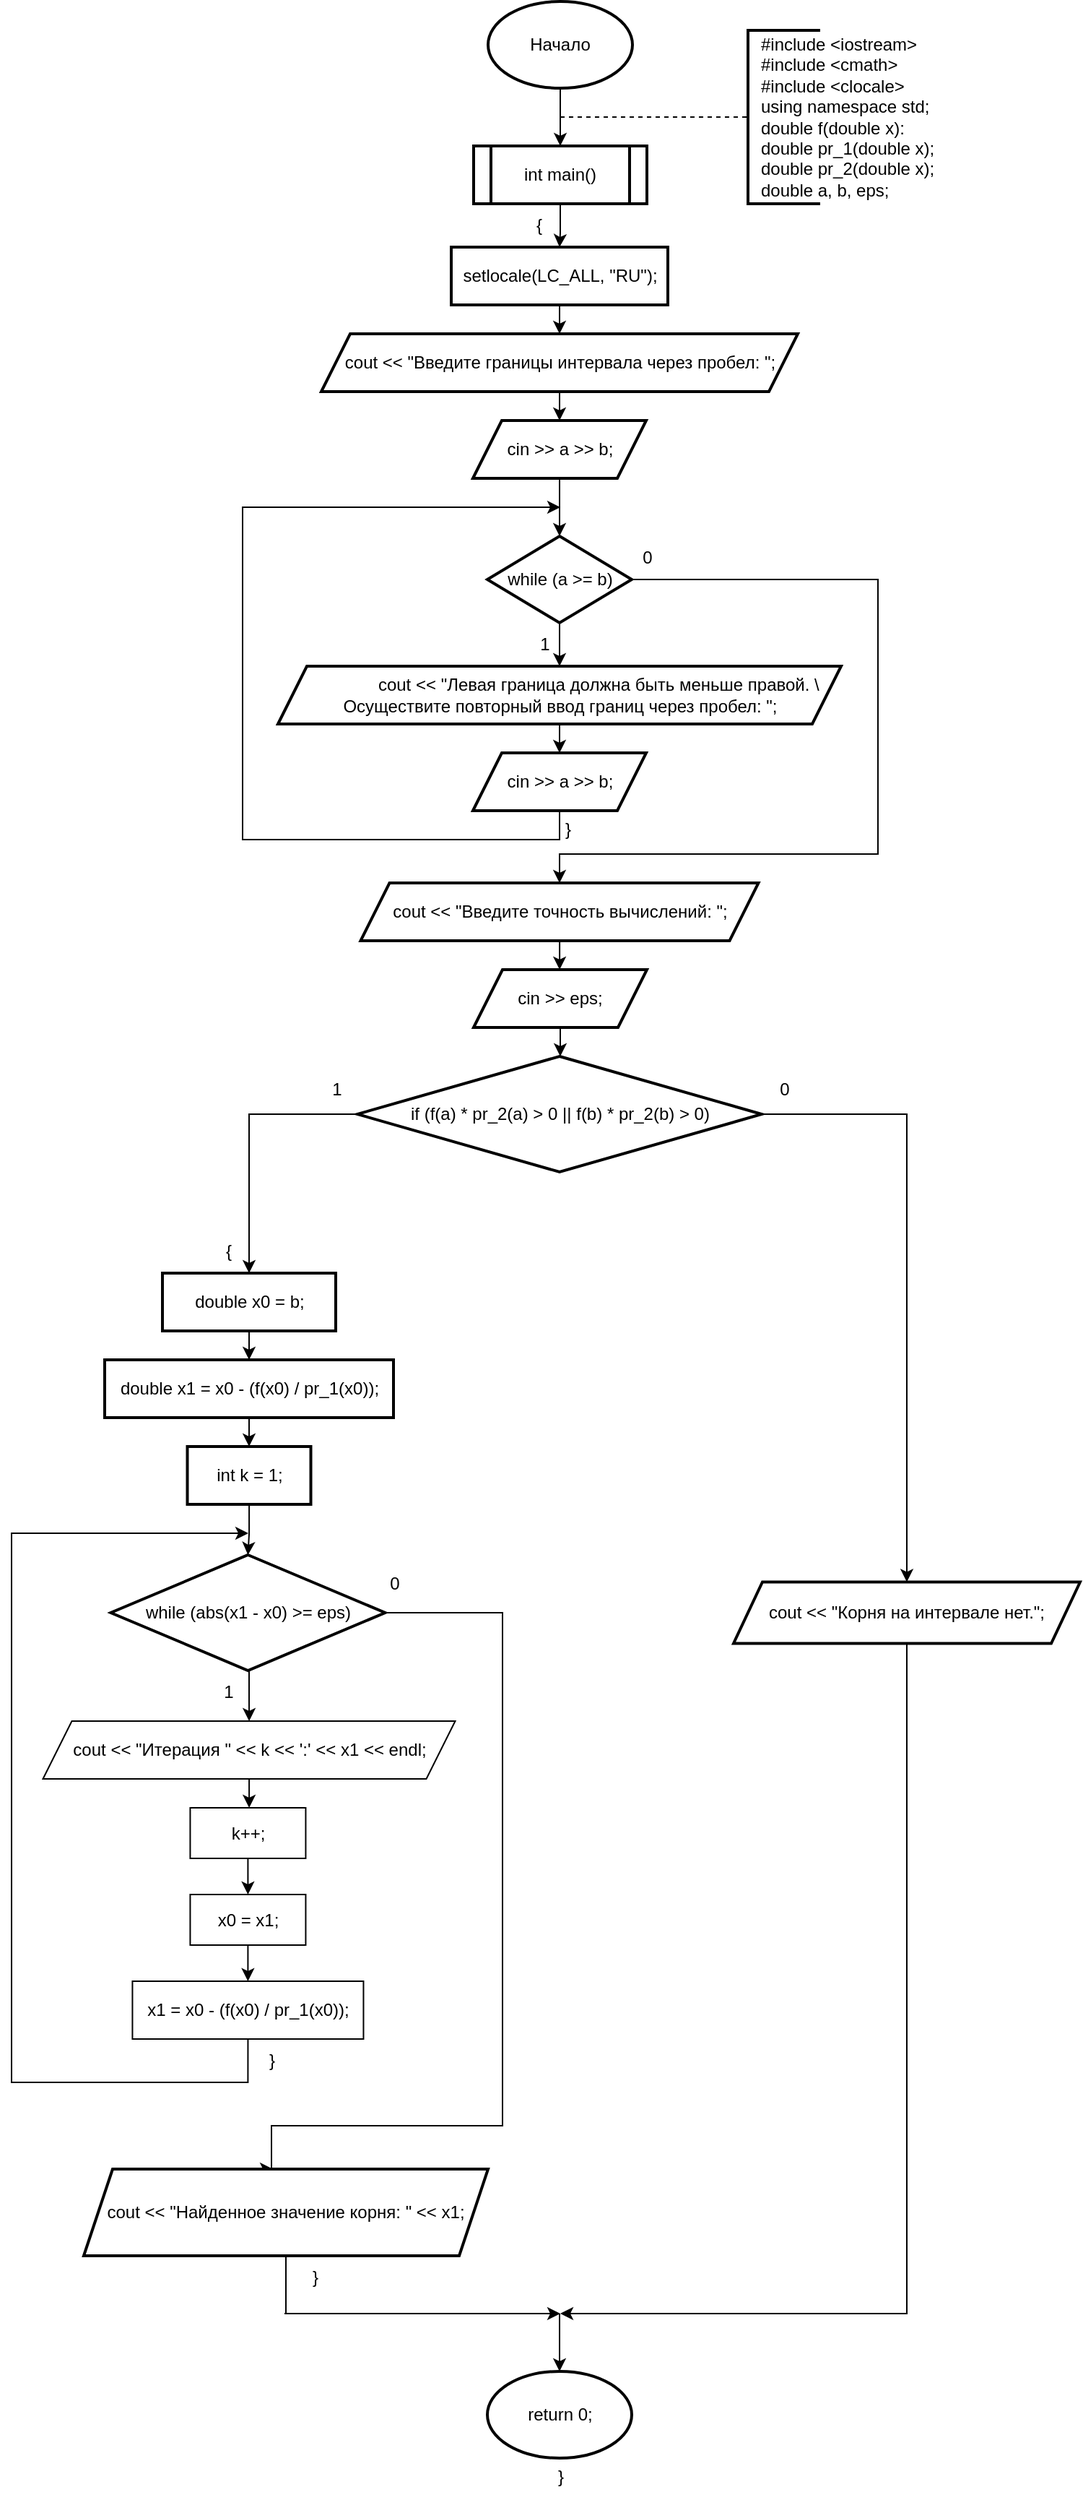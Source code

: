 <mxfile version="25.0.2" pages="4">
  <diagram id="VsPgMZoNNl_uIHYP6l5i" name="main">
    <mxGraphModel dx="1290" dy="717" grid="1" gridSize="10" guides="1" tooltips="1" connect="1" arrows="1" fold="1" page="1" pageScale="1" pageWidth="827" pageHeight="1169" math="0" shadow="0">
      <root>
        <mxCell id="0" />
        <mxCell id="1" parent="0" />
        <mxCell id="f1KwQGMjOaYYAoUj7Aal-21" value="1" style="text;html=1;align=center;verticalAlign=middle;resizable=0;points=[];autosize=1;strokeColor=none;fillColor=none;" parent="1" vertex="1">
          <mxGeometry x="413.5" y="470" width="30" height="30" as="geometry" />
        </mxCell>
        <mxCell id="f1KwQGMjOaYYAoUj7Aal-22" value="0" style="text;html=1;align=center;verticalAlign=middle;resizable=0;points=[];autosize=1;strokeColor=none;fillColor=none;" parent="1" vertex="1">
          <mxGeometry x="484.5" y="410" width="30" height="30" as="geometry" />
        </mxCell>
        <mxCell id="f1KwQGMjOaYYAoUj7Aal-23" value="{" style="text;html=1;align=center;verticalAlign=middle;resizable=0;points=[];autosize=1;strokeColor=none;fillColor=none;" parent="1" vertex="1">
          <mxGeometry x="424.5" y="440" width="30" height="30" as="geometry" />
        </mxCell>
        <mxCell id="f1KwQGMjOaYYAoUj7Aal-24" value="}" style="text;html=1;align=center;verticalAlign=middle;resizable=0;points=[];autosize=1;strokeColor=none;fillColor=none;" parent="1" vertex="1">
          <mxGeometry x="430" y="598" width="30" height="30" as="geometry" />
        </mxCell>
        <mxCell id="f1KwQGMjOaYYAoUj7Aal-25" value="{" style="text;html=1;align=center;verticalAlign=middle;resizable=0;points=[];autosize=1;strokeColor=none;fillColor=none;" parent="1" vertex="1">
          <mxGeometry x="410" y="180" width="30" height="30" as="geometry" />
        </mxCell>
        <mxCell id="f1KwQGMjOaYYAoUj7Aal-34" value="{" style="text;html=1;align=center;verticalAlign=middle;resizable=0;points=[];autosize=1;strokeColor=none;fillColor=none;" parent="1" vertex="1">
          <mxGeometry x="194.5" y="890" width="30" height="30" as="geometry" />
        </mxCell>
        <mxCell id="f1KwQGMjOaYYAoUj7Aal-35" value="1" style="text;html=1;align=center;verticalAlign=middle;resizable=0;points=[];autosize=1;strokeColor=none;fillColor=none;" parent="1" vertex="1">
          <mxGeometry x="270" y="778" width="30" height="30" as="geometry" />
        </mxCell>
        <mxCell id="f1KwQGMjOaYYAoUj7Aal-40" value="{" style="text;html=1;align=center;verticalAlign=middle;resizable=0;points=[];autosize=1;strokeColor=none;fillColor=none;" parent="1" vertex="1">
          <mxGeometry x="209.5" y="1165" width="30" height="30" as="geometry" />
        </mxCell>
        <mxCell id="f1KwQGMjOaYYAoUj7Aal-43" value="1" style="text;html=1;align=center;verticalAlign=middle;resizable=0;points=[];autosize=1;strokeColor=none;fillColor=none;" parent="1" vertex="1">
          <mxGeometry x="194.5" y="1195" width="30" height="30" as="geometry" />
        </mxCell>
        <mxCell id="f1KwQGMjOaYYAoUj7Aal-47" value="}" style="text;html=1;align=center;verticalAlign=middle;resizable=0;points=[];autosize=1;strokeColor=none;fillColor=none;" parent="1" vertex="1">
          <mxGeometry x="224.5" y="1450" width="30" height="30" as="geometry" />
        </mxCell>
        <mxCell id="f1KwQGMjOaYYAoUj7Aal-50" value="0" style="text;html=1;align=center;verticalAlign=middle;resizable=0;points=[];autosize=1;strokeColor=none;fillColor=none;" parent="1" vertex="1">
          <mxGeometry x="310" y="1120" width="30" height="30" as="geometry" />
        </mxCell>
        <mxCell id="f1KwQGMjOaYYAoUj7Aal-54" value="}" style="text;html=1;align=center;verticalAlign=middle;resizable=0;points=[];autosize=1;strokeColor=none;fillColor=none;" parent="1" vertex="1">
          <mxGeometry x="254.5" y="1600" width="30" height="30" as="geometry" />
        </mxCell>
        <mxCell id="f1KwQGMjOaYYAoUj7Aal-57" value="0" style="text;html=1;align=center;verticalAlign=middle;resizable=0;points=[];autosize=1;strokeColor=none;fillColor=none;" parent="1" vertex="1">
          <mxGeometry x="580" y="778" width="30" height="30" as="geometry" />
        </mxCell>
        <mxCell id="QhQUSY8FxqVfp3-UTrWc-14" value="}" style="text;html=1;align=center;verticalAlign=middle;resizable=0;points=[];autosize=1;strokeColor=none;fillColor=none;" parent="1" vertex="1">
          <mxGeometry x="425" y="1738" width="30" height="30" as="geometry" />
        </mxCell>
        <mxCell id="QhQUSY8FxqVfp3-UTrWc-15" value="" style="group" parent="1" vertex="1" connectable="0">
          <mxGeometry x="60" y="40" width="740" height="1700.0" as="geometry" />
        </mxCell>
        <mxCell id="f1KwQGMjOaYYAoUj7Aal-1" value="" style="edgeStyle=orthogonalEdgeStyle;rounded=0;orthogonalLoop=1;jettySize=auto;html=1;" parent="QhQUSY8FxqVfp3-UTrWc-15" source="f1KwQGMjOaYYAoUj7Aal-2" target="f1KwQGMjOaYYAoUj7Aal-4" edge="1">
          <mxGeometry relative="1" as="geometry" />
        </mxCell>
        <mxCell id="f1KwQGMjOaYYAoUj7Aal-2" value="Начало" style="strokeWidth=2;html=1;shape=mxgraph.flowchart.start_1;whiteSpace=wrap;" parent="QhQUSY8FxqVfp3-UTrWc-15" vertex="1">
          <mxGeometry x="330" width="100" height="60" as="geometry" />
        </mxCell>
        <mxCell id="f1KwQGMjOaYYAoUj7Aal-3" value="" style="edgeStyle=orthogonalEdgeStyle;rounded=0;orthogonalLoop=1;jettySize=auto;html=1;" parent="QhQUSY8FxqVfp3-UTrWc-15" source="f1KwQGMjOaYYAoUj7Aal-4" target="f1KwQGMjOaYYAoUj7Aal-9" edge="1">
          <mxGeometry relative="1" as="geometry" />
        </mxCell>
        <mxCell id="f1KwQGMjOaYYAoUj7Aal-4" value="int main()" style="shape=process;whiteSpace=wrap;html=1;backgroundOutline=1;strokeWidth=2;" parent="QhQUSY8FxqVfp3-UTrWc-15" vertex="1">
          <mxGeometry x="320" y="100" width="120" height="40" as="geometry" />
        </mxCell>
        <mxCell id="f1KwQGMjOaYYAoUj7Aal-5" value="" style="strokeWidth=2;html=1;shape=mxgraph.flowchart.annotation_1;align=left;pointerEvents=1;" parent="QhQUSY8FxqVfp3-UTrWc-15" vertex="1">
          <mxGeometry x="510" y="20" width="50" height="120" as="geometry" />
        </mxCell>
        <mxCell id="f1KwQGMjOaYYAoUj7Aal-6" value="" style="endArrow=none;dashed=1;html=1;rounded=0;entryX=0;entryY=0.5;entryDx=0;entryDy=0;entryPerimeter=0;" parent="QhQUSY8FxqVfp3-UTrWc-15" target="f1KwQGMjOaYYAoUj7Aal-5" edge="1">
          <mxGeometry width="50" height="50" relative="1" as="geometry">
            <mxPoint x="380" y="80" as="sourcePoint" />
            <mxPoint x="440" y="90" as="targetPoint" />
          </mxGeometry>
        </mxCell>
        <mxCell id="f1KwQGMjOaYYAoUj7Aal-7" value="&lt;div&gt;#include &amp;lt;iostream&amp;gt;&lt;/div&gt;&lt;div&gt;#include &amp;lt;cmath&amp;gt;&lt;/div&gt;&lt;div&gt;#include &amp;lt;clocale&amp;gt;&lt;/div&gt;&lt;div&gt;using namespace std;&lt;/div&gt;&lt;div&gt;double f(double x):&lt;br&gt;&lt;/div&gt;&lt;div&gt;double pr_1(double x);&lt;br&gt;&lt;/div&gt;&lt;div&gt;&lt;span style=&quot;background-color: initial;&quot;&gt;double pr_2(double x);&lt;/span&gt;&lt;/div&gt;&lt;div&gt;&lt;span style=&quot;background-color: initial;&quot;&gt;double a, b, eps;&lt;/span&gt;&lt;br&gt;&lt;/div&gt;" style="text;strokeColor=none;align=left;fillColor=none;html=1;verticalAlign=middle;whiteSpace=wrap;rounded=0;" parent="QhQUSY8FxqVfp3-UTrWc-15" vertex="1">
          <mxGeometry x="517.25" y="27.5" width="160" height="105" as="geometry" />
        </mxCell>
        <mxCell id="f1KwQGMjOaYYAoUj7Aal-8" value="" style="edgeStyle=orthogonalEdgeStyle;rounded=0;orthogonalLoop=1;jettySize=auto;html=1;" parent="QhQUSY8FxqVfp3-UTrWc-15" source="f1KwQGMjOaYYAoUj7Aal-9" target="f1KwQGMjOaYYAoUj7Aal-11" edge="1">
          <mxGeometry relative="1" as="geometry" />
        </mxCell>
        <mxCell id="f1KwQGMjOaYYAoUj7Aal-9" value="setlocale(LC_ALL, &quot;RU&quot;);" style="whiteSpace=wrap;html=1;strokeWidth=2;" parent="QhQUSY8FxqVfp3-UTrWc-15" vertex="1">
          <mxGeometry x="304.5" y="170" width="150" height="40" as="geometry" />
        </mxCell>
        <mxCell id="f1KwQGMjOaYYAoUj7Aal-10" value="" style="edgeStyle=orthogonalEdgeStyle;rounded=0;orthogonalLoop=1;jettySize=auto;html=1;" parent="QhQUSY8FxqVfp3-UTrWc-15" source="f1KwQGMjOaYYAoUj7Aal-11" target="f1KwQGMjOaYYAoUj7Aal-13" edge="1">
          <mxGeometry relative="1" as="geometry" />
        </mxCell>
        <mxCell id="f1KwQGMjOaYYAoUj7Aal-11" value="cout &amp;lt;&amp;lt; &quot;Введите границы интервала через пробел: &quot;;" style="shape=parallelogram;perimeter=parallelogramPerimeter;whiteSpace=wrap;html=1;fixedSize=1;strokeWidth=2;" parent="QhQUSY8FxqVfp3-UTrWc-15" vertex="1">
          <mxGeometry x="214.5" y="230" width="330" height="40" as="geometry" />
        </mxCell>
        <mxCell id="f1KwQGMjOaYYAoUj7Aal-12" value="" style="edgeStyle=orthogonalEdgeStyle;rounded=0;orthogonalLoop=1;jettySize=auto;html=1;" parent="QhQUSY8FxqVfp3-UTrWc-15" source="f1KwQGMjOaYYAoUj7Aal-13" target="f1KwQGMjOaYYAoUj7Aal-16" edge="1">
          <mxGeometry relative="1" as="geometry" />
        </mxCell>
        <mxCell id="f1KwQGMjOaYYAoUj7Aal-13" value="cin &amp;gt;&amp;gt; a &amp;gt;&amp;gt; b;" style="shape=parallelogram;perimeter=parallelogramPerimeter;whiteSpace=wrap;html=1;fixedSize=1;strokeWidth=2;" parent="QhQUSY8FxqVfp3-UTrWc-15" vertex="1">
          <mxGeometry x="319.5" y="290" width="120" height="40" as="geometry" />
        </mxCell>
        <mxCell id="f1KwQGMjOaYYAoUj7Aal-14" value="" style="edgeStyle=orthogonalEdgeStyle;rounded=0;orthogonalLoop=1;jettySize=auto;html=1;entryX=0.5;entryY=0;entryDx=0;entryDy=0;" parent="QhQUSY8FxqVfp3-UTrWc-15" source="f1KwQGMjOaYYAoUj7Aal-16" target="f1KwQGMjOaYYAoUj7Aal-18" edge="1">
          <mxGeometry relative="1" as="geometry" />
        </mxCell>
        <mxCell id="f1KwQGMjOaYYAoUj7Aal-15" style="edgeStyle=orthogonalEdgeStyle;rounded=0;orthogonalLoop=1;jettySize=auto;html=1;entryX=0.5;entryY=0;entryDx=0;entryDy=0;" parent="QhQUSY8FxqVfp3-UTrWc-15" source="f1KwQGMjOaYYAoUj7Aal-16" target="f1KwQGMjOaYYAoUj7Aal-27" edge="1">
          <mxGeometry relative="1" as="geometry">
            <mxPoint x="379.5" y="610" as="targetPoint" />
            <Array as="points">
              <mxPoint x="600" y="400" />
              <mxPoint x="600" y="590" />
              <mxPoint x="380" y="590" />
            </Array>
          </mxGeometry>
        </mxCell>
        <mxCell id="f1KwQGMjOaYYAoUj7Aal-16" value="while (a &amp;gt;= b)" style="rhombus;whiteSpace=wrap;html=1;strokeWidth=2;" parent="QhQUSY8FxqVfp3-UTrWc-15" vertex="1">
          <mxGeometry x="329.5" y="370" width="100" height="60" as="geometry" />
        </mxCell>
        <mxCell id="f1KwQGMjOaYYAoUj7Aal-17" value="" style="edgeStyle=orthogonalEdgeStyle;rounded=0;orthogonalLoop=1;jettySize=auto;html=1;" parent="QhQUSY8FxqVfp3-UTrWc-15" source="f1KwQGMjOaYYAoUj7Aal-18" target="f1KwQGMjOaYYAoUj7Aal-20" edge="1">
          <mxGeometry relative="1" as="geometry" />
        </mxCell>
        <mxCell id="f1KwQGMjOaYYAoUj7Aal-18" value="&lt;div style=&quot;&quot;&gt;&lt;span style=&quot;white-space: normal;&quot;&gt;&lt;span style=&quot;white-space:pre&quot;&gt;&#x9;&#x9;&lt;/span&gt;cout &amp;lt;&amp;lt; &quot;Левая граница должна быть меньше правой. \&lt;/span&gt;&lt;/div&gt;&lt;div style=&quot;&quot;&gt;Осуществите повторный ввод границ через пробел: &quot;;&lt;/div&gt;" style="shape=parallelogram;perimeter=parallelogramPerimeter;whiteSpace=wrap;html=1;fixedSize=1;strokeWidth=2;align=center;" parent="QhQUSY8FxqVfp3-UTrWc-15" vertex="1">
          <mxGeometry x="184.5" y="460" width="390" height="40" as="geometry" />
        </mxCell>
        <mxCell id="f1KwQGMjOaYYAoUj7Aal-19" style="edgeStyle=orthogonalEdgeStyle;rounded=0;orthogonalLoop=1;jettySize=auto;html=1;" parent="QhQUSY8FxqVfp3-UTrWc-15" source="f1KwQGMjOaYYAoUj7Aal-20" edge="1">
          <mxGeometry relative="1" as="geometry">
            <Array as="points">
              <mxPoint x="380" y="580" />
              <mxPoint x="160" y="580" />
              <mxPoint x="160" y="350" />
              <mxPoint x="310" y="350" />
            </Array>
            <mxPoint x="380" y="350" as="targetPoint" />
          </mxGeometry>
        </mxCell>
        <mxCell id="f1KwQGMjOaYYAoUj7Aal-20" value="cin &amp;gt;&amp;gt; a &amp;gt;&amp;gt; b;" style="shape=parallelogram;perimeter=parallelogramPerimeter;whiteSpace=wrap;html=1;fixedSize=1;strokeWidth=2;" parent="QhQUSY8FxqVfp3-UTrWc-15" vertex="1">
          <mxGeometry x="319.5" y="520" width="120" height="40" as="geometry" />
        </mxCell>
        <mxCell id="f1KwQGMjOaYYAoUj7Aal-26" value="" style="edgeStyle=orthogonalEdgeStyle;rounded=0;orthogonalLoop=1;jettySize=auto;html=1;entryX=0.5;entryY=0;entryDx=0;entryDy=0;" parent="QhQUSY8FxqVfp3-UTrWc-15" source="f1KwQGMjOaYYAoUj7Aal-27" target="f1KwQGMjOaYYAoUj7Aal-29" edge="1">
          <mxGeometry relative="1" as="geometry" />
        </mxCell>
        <mxCell id="f1KwQGMjOaYYAoUj7Aal-27" value="cout &amp;lt;&amp;lt; &quot;Введите точность вычислений: &quot;;" style="shape=parallelogram;perimeter=parallelogramPerimeter;whiteSpace=wrap;html=1;fixedSize=1;strokeWidth=2;" parent="QhQUSY8FxqVfp3-UTrWc-15" vertex="1">
          <mxGeometry x="241.75" y="610" width="275.5" height="40" as="geometry" />
        </mxCell>
        <mxCell id="f1KwQGMjOaYYAoUj7Aal-31" value="" style="edgeStyle=orthogonalEdgeStyle;rounded=0;orthogonalLoop=1;jettySize=auto;html=1;" parent="QhQUSY8FxqVfp3-UTrWc-15" source="f1KwQGMjOaYYAoUj7Aal-29" target="f1KwQGMjOaYYAoUj7Aal-30" edge="1">
          <mxGeometry relative="1" as="geometry" />
        </mxCell>
        <mxCell id="f1KwQGMjOaYYAoUj7Aal-29" value="cin &amp;gt;&amp;gt; eps;" style="shape=parallelogram;perimeter=parallelogramPerimeter;whiteSpace=wrap;html=1;fixedSize=1;strokeWidth=2;" parent="QhQUSY8FxqVfp3-UTrWc-15" vertex="1">
          <mxGeometry x="320" y="670" width="120" height="40" as="geometry" />
        </mxCell>
        <mxCell id="f1KwQGMjOaYYAoUj7Aal-32" style="edgeStyle=orthogonalEdgeStyle;rounded=0;orthogonalLoop=1;jettySize=auto;html=1;entryX=0.5;entryY=0;entryDx=0;entryDy=0;" parent="QhQUSY8FxqVfp3-UTrWc-15" source="f1KwQGMjOaYYAoUj7Aal-30" target="f1KwQGMjOaYYAoUj7Aal-33" edge="1">
          <mxGeometry relative="1" as="geometry">
            <mxPoint x="100" y="880" as="targetPoint" />
          </mxGeometry>
        </mxCell>
        <mxCell id="f1KwQGMjOaYYAoUj7Aal-56" value="" style="edgeStyle=orthogonalEdgeStyle;rounded=0;orthogonalLoop=1;jettySize=auto;html=1;exitX=1;exitY=0.5;exitDx=0;exitDy=0;" parent="QhQUSY8FxqVfp3-UTrWc-15" source="f1KwQGMjOaYYAoUj7Aal-30" target="f1KwQGMjOaYYAoUj7Aal-55" edge="1">
          <mxGeometry relative="1" as="geometry" />
        </mxCell>
        <mxCell id="f1KwQGMjOaYYAoUj7Aal-30" value="if (f(a) * pr_2(a) &amp;gt; 0 || f(b) * pr_2(b) &amp;gt; 0)" style="rhombus;whiteSpace=wrap;html=1;strokeWidth=2;" parent="QhQUSY8FxqVfp3-UTrWc-15" vertex="1">
          <mxGeometry x="239.5" y="730" width="280" height="80" as="geometry" />
        </mxCell>
        <mxCell id="f1KwQGMjOaYYAoUj7Aal-37" value="" style="edgeStyle=orthogonalEdgeStyle;rounded=0;orthogonalLoop=1;jettySize=auto;html=1;" parent="QhQUSY8FxqVfp3-UTrWc-15" source="f1KwQGMjOaYYAoUj7Aal-33" target="f1KwQGMjOaYYAoUj7Aal-36" edge="1">
          <mxGeometry relative="1" as="geometry" />
        </mxCell>
        <mxCell id="f1KwQGMjOaYYAoUj7Aal-33" value="double x0 = b;" style="whiteSpace=wrap;html=1;strokeWidth=2;" parent="QhQUSY8FxqVfp3-UTrWc-15" vertex="1">
          <mxGeometry x="104.5" y="880" width="120" height="40" as="geometry" />
        </mxCell>
        <mxCell id="QhQUSY8FxqVfp3-UTrWc-2" value="" style="edgeStyle=orthogonalEdgeStyle;rounded=0;orthogonalLoop=1;jettySize=auto;html=1;" parent="QhQUSY8FxqVfp3-UTrWc-15" source="f1KwQGMjOaYYAoUj7Aal-36" target="QhQUSY8FxqVfp3-UTrWc-1" edge="1">
          <mxGeometry relative="1" as="geometry" />
        </mxCell>
        <mxCell id="f1KwQGMjOaYYAoUj7Aal-36" value="double x1 = x0 - (f(x0) / pr_1(x0));" style="whiteSpace=wrap;html=1;strokeWidth=2;" parent="QhQUSY8FxqVfp3-UTrWc-15" vertex="1">
          <mxGeometry x="64.5" y="940" width="200" height="40" as="geometry" />
        </mxCell>
        <mxCell id="QhQUSY8FxqVfp3-UTrWc-12" style="edgeStyle=orthogonalEdgeStyle;rounded=0;orthogonalLoop=1;jettySize=auto;html=1;entryX=0.468;entryY=0;entryDx=0;entryDy=0;entryPerimeter=0;" parent="QhQUSY8FxqVfp3-UTrWc-15" source="f1KwQGMjOaYYAoUj7Aal-38" target="f1KwQGMjOaYYAoUj7Aal-48" edge="1">
          <mxGeometry relative="1" as="geometry">
            <mxPoint x="180" y="1480" as="targetPoint" />
            <Array as="points">
              <mxPoint x="340" y="1115" />
              <mxPoint x="340" y="1470" />
              <mxPoint x="180" y="1470" />
            </Array>
          </mxGeometry>
        </mxCell>
        <mxCell id="f1KwQGMjOaYYAoUj7Aal-38" value="while (abs(x1 - x0) &amp;gt;= eps)" style="rhombus;whiteSpace=wrap;html=1;strokeWidth=2;" parent="QhQUSY8FxqVfp3-UTrWc-15" vertex="1">
          <mxGeometry x="68.72" y="1075" width="190" height="80" as="geometry" />
        </mxCell>
        <mxCell id="QhQUSY8FxqVfp3-UTrWc-5" value="" style="edgeStyle=orthogonalEdgeStyle;rounded=0;orthogonalLoop=1;jettySize=auto;html=1;" parent="QhQUSY8FxqVfp3-UTrWc-15" source="f1KwQGMjOaYYAoUj7Aal-40" target="QhQUSY8FxqVfp3-UTrWc-4" edge="1">
          <mxGeometry relative="1" as="geometry" />
        </mxCell>
        <mxCell id="f1KwQGMjOaYYAoUj7Aal-45" value="" style="edgeStyle=orthogonalEdgeStyle;rounded=0;orthogonalLoop=1;jettySize=auto;html=1;" parent="QhQUSY8FxqVfp3-UTrWc-15" source="f1KwQGMjOaYYAoUj7Aal-41" target="f1KwQGMjOaYYAoUj7Aal-44" edge="1">
          <mxGeometry relative="1" as="geometry" />
        </mxCell>
        <mxCell id="f1KwQGMjOaYYAoUj7Aal-41" value="x0 = x1;" style="whiteSpace=wrap;html=1;" parent="QhQUSY8FxqVfp3-UTrWc-15" vertex="1">
          <mxGeometry x="123.72" y="1310" width="80" height="35" as="geometry" />
        </mxCell>
        <mxCell id="f1KwQGMjOaYYAoUj7Aal-46" style="edgeStyle=orthogonalEdgeStyle;rounded=0;orthogonalLoop=1;jettySize=auto;html=1;exitX=0.5;exitY=1;exitDx=0;exitDy=0;" parent="QhQUSY8FxqVfp3-UTrWc-15" source="f1KwQGMjOaYYAoUj7Aal-44" edge="1">
          <mxGeometry relative="1" as="geometry">
            <mxPoint x="164" y="1060" as="targetPoint" />
            <Array as="points">
              <mxPoint x="164" y="1440" />
              <mxPoint y="1440" />
              <mxPoint y="1060" />
            </Array>
          </mxGeometry>
        </mxCell>
        <mxCell id="f1KwQGMjOaYYAoUj7Aal-44" value="x1 = x0 - (f(x0) / pr_1(x0));" style="whiteSpace=wrap;html=1;" parent="QhQUSY8FxqVfp3-UTrWc-15" vertex="1">
          <mxGeometry x="83.72" y="1370" width="160" height="40" as="geometry" />
        </mxCell>
        <mxCell id="f1KwQGMjOaYYAoUj7Aal-53" style="edgeStyle=orthogonalEdgeStyle;rounded=0;orthogonalLoop=1;jettySize=auto;html=1;exitX=0.5;exitY=1;exitDx=0;exitDy=0;" parent="QhQUSY8FxqVfp3-UTrWc-15" source="f1KwQGMjOaYYAoUj7Aal-48" edge="1">
          <mxGeometry relative="1" as="geometry">
            <mxPoint x="380" y="1600" as="targetPoint" />
            <Array as="points">
              <mxPoint x="189" y="1600" />
              <mxPoint x="405" y="1600" />
            </Array>
          </mxGeometry>
        </mxCell>
        <mxCell id="f1KwQGMjOaYYAoUj7Aal-48" value="cout &amp;lt;&amp;lt; &quot;Найденное значение корня: &quot; &amp;lt;&amp;lt; x1;" style="shape=parallelogram;perimeter=parallelogramPerimeter;whiteSpace=wrap;html=1;fixedSize=1;strokeWidth=2;" parent="QhQUSY8FxqVfp3-UTrWc-15" vertex="1">
          <mxGeometry x="50" y="1500" width="280" height="60" as="geometry" />
        </mxCell>
        <mxCell id="f1KwQGMjOaYYAoUj7Aal-58" style="edgeStyle=orthogonalEdgeStyle;rounded=0;orthogonalLoop=1;jettySize=auto;html=1;exitX=0.5;exitY=1;exitDx=0;exitDy=0;" parent="QhQUSY8FxqVfp3-UTrWc-15" source="f1KwQGMjOaYYAoUj7Aal-55" edge="1">
          <mxGeometry relative="1" as="geometry">
            <mxPoint x="380" y="1600" as="targetPoint" />
            <Array as="points">
              <mxPoint x="620" y="1600" />
              <mxPoint x="380" y="1600" />
            </Array>
          </mxGeometry>
        </mxCell>
        <mxCell id="f1KwQGMjOaYYAoUj7Aal-55" value="cout &amp;lt;&amp;lt; &quot;Корня на интервале нет.&quot;;" style="shape=parallelogram;perimeter=parallelogramPerimeter;whiteSpace=wrap;html=1;fixedSize=1;strokeWidth=2;" parent="QhQUSY8FxqVfp3-UTrWc-15" vertex="1">
          <mxGeometry x="500" y="1093.75" width="240" height="42.5" as="geometry" />
        </mxCell>
        <mxCell id="f1KwQGMjOaYYAoUj7Aal-59" value="" style="endArrow=classic;html=1;rounded=0;" parent="QhQUSY8FxqVfp3-UTrWc-15" target="f1KwQGMjOaYYAoUj7Aal-60" edge="1">
          <mxGeometry width="50" height="50" relative="1" as="geometry">
            <mxPoint x="379.5" y="1600" as="sourcePoint" />
            <mxPoint x="379.5" y="1640" as="targetPoint" />
          </mxGeometry>
        </mxCell>
        <mxCell id="f1KwQGMjOaYYAoUj7Aal-60" value="return 0;" style="strokeWidth=2;html=1;shape=mxgraph.flowchart.start_1;whiteSpace=wrap;" parent="QhQUSY8FxqVfp3-UTrWc-15" vertex="1">
          <mxGeometry x="329.5" y="1640.0" width="100" height="60" as="geometry" />
        </mxCell>
        <mxCell id="QhQUSY8FxqVfp3-UTrWc-3" style="edgeStyle=orthogonalEdgeStyle;rounded=0;orthogonalLoop=1;jettySize=auto;html=1;entryX=0.5;entryY=0;entryDx=0;entryDy=0;" parent="QhQUSY8FxqVfp3-UTrWc-15" source="QhQUSY8FxqVfp3-UTrWc-1" target="f1KwQGMjOaYYAoUj7Aal-38" edge="1">
          <mxGeometry relative="1" as="geometry" />
        </mxCell>
        <mxCell id="QhQUSY8FxqVfp3-UTrWc-1" value="int k = 1;" style="whiteSpace=wrap;html=1;strokeWidth=2;" parent="QhQUSY8FxqVfp3-UTrWc-15" vertex="1">
          <mxGeometry x="121.75" y="1000" width="85.5" height="40" as="geometry" />
        </mxCell>
        <mxCell id="QhQUSY8FxqVfp3-UTrWc-8" style="edgeStyle=orthogonalEdgeStyle;rounded=0;orthogonalLoop=1;jettySize=auto;html=1;entryX=0.5;entryY=0;entryDx=0;entryDy=0;" parent="QhQUSY8FxqVfp3-UTrWc-15" source="QhQUSY8FxqVfp3-UTrWc-4" target="QhQUSY8FxqVfp3-UTrWc-9" edge="1">
          <mxGeometry relative="1" as="geometry">
            <mxPoint x="164.5" y="1260" as="targetPoint" />
          </mxGeometry>
        </mxCell>
        <mxCell id="QhQUSY8FxqVfp3-UTrWc-4" value="cout &amp;lt;&amp;lt; &quot;Итерация &quot; &amp;lt;&amp;lt; k &amp;lt;&amp;lt; &#39;:&#39; &amp;lt;&amp;lt; x1 &amp;lt;&amp;lt; endl;" style="shape=parallelogram;perimeter=parallelogramPerimeter;whiteSpace=wrap;html=1;fixedSize=1;" parent="QhQUSY8FxqVfp3-UTrWc-15" vertex="1">
          <mxGeometry x="21.75" y="1190" width="285.5" height="40" as="geometry" />
        </mxCell>
        <mxCell id="QhQUSY8FxqVfp3-UTrWc-11" style="edgeStyle=orthogonalEdgeStyle;rounded=0;orthogonalLoop=1;jettySize=auto;html=1;entryX=0.5;entryY=0;entryDx=0;entryDy=0;" parent="QhQUSY8FxqVfp3-UTrWc-15" source="QhQUSY8FxqVfp3-UTrWc-9" target="f1KwQGMjOaYYAoUj7Aal-41" edge="1">
          <mxGeometry relative="1" as="geometry" />
        </mxCell>
        <mxCell id="QhQUSY8FxqVfp3-UTrWc-9" value="k++;" style="whiteSpace=wrap;html=1;" parent="QhQUSY8FxqVfp3-UTrWc-15" vertex="1">
          <mxGeometry x="123.72" y="1250" width="80" height="35" as="geometry" />
        </mxCell>
      </root>
    </mxGraphModel>
  </diagram>
  <diagram name="f" id="TbRhXIZ64qlNZPXsGHhV">
    <mxGraphModel dx="651" dy="886" grid="1" gridSize="10" guides="1" tooltips="1" connect="1" arrows="1" fold="1" page="1" pageScale="1" pageWidth="827" pageHeight="1169" math="0" shadow="0">
      <root>
        <mxCell id="0" />
        <mxCell id="1" parent="0" />
        <mxCell id="LiZtLPnCZVnuNR_Md5q--1" value="" style="group" vertex="1" connectable="0" parent="1">
          <mxGeometry x="328" y="40" width="140" height="40" as="geometry" />
        </mxCell>
        <mxCell id="LiZtLPnCZVnuNR_Md5q--2" value="" style="verticalLabelPosition=bottom;verticalAlign=top;html=1;shape=process;whiteSpace=wrap;rounded=1;size=0.083;arcSize=6;" vertex="1" parent="LiZtLPnCZVnuNR_Md5q--1">
          <mxGeometry width="140" height="40" as="geometry" />
        </mxCell>
        <mxCell id="LiZtLPnCZVnuNR_Md5q--3" value="&lt;font&gt;double f(double x)&lt;/font&gt;" style="text;strokeColor=none;align=center;fillColor=none;html=1;verticalAlign=middle;whiteSpace=wrap;rounded=0;" vertex="1" parent="LiZtLPnCZVnuNR_Md5q--1">
          <mxGeometry x="20" y="5" width="100" height="30" as="geometry" />
        </mxCell>
        <mxCell id="LiZtLPnCZVnuNR_Md5q--4" value="return x - 2 + sin(1 / x);" style="ellipse;whiteSpace=wrap;html=1;" vertex="1" parent="1">
          <mxGeometry x="320" y="122" width="155" height="40" as="geometry" />
        </mxCell>
        <mxCell id="LiZtLPnCZVnuNR_Md5q--5" value="" style="edgeStyle=orthogonalEdgeStyle;rounded=0;orthogonalLoop=1;jettySize=auto;html=1;exitX=0.5;exitY=1;exitDx=0;exitDy=0;entryX=0.5;entryY=0;entryDx=0;entryDy=0;" edge="1" parent="1" source="LiZtLPnCZVnuNR_Md5q--2" target="LiZtLPnCZVnuNR_Md5q--4">
          <mxGeometry relative="1" as="geometry">
            <mxPoint x="397.5" y="92" as="sourcePoint" />
          </mxGeometry>
        </mxCell>
        <mxCell id="LiZtLPnCZVnuNR_Md5q--6" value="{" style="text;html=1;align=center;verticalAlign=middle;resizable=0;points=[];autosize=1;strokeColor=none;fillColor=none;" vertex="1" parent="1">
          <mxGeometry x="368" y="80" width="30" height="30" as="geometry" />
        </mxCell>
        <mxCell id="LiZtLPnCZVnuNR_Md5q--7" value="}" style="text;html=1;align=center;verticalAlign=middle;resizable=0;points=[];autosize=1;strokeColor=none;fillColor=none;" vertex="1" parent="1">
          <mxGeometry x="383" y="160" width="30" height="30" as="geometry" />
        </mxCell>
      </root>
    </mxGraphModel>
  </diagram>
  <diagram id="QXfX6zH89hUE5AxZg_d9" name="pr_1">
    <mxGraphModel dx="347" dy="473" grid="1" gridSize="10" guides="1" tooltips="1" connect="1" arrows="1" fold="1" page="1" pageScale="1" pageWidth="827" pageHeight="1169" math="0" shadow="0">
      <root>
        <mxCell id="0" />
        <mxCell id="1" parent="0" />
        <mxCell id="lNVbhKe0nVLLFxBeuaDY-1" value="" style="group" vertex="1" connectable="0" parent="1">
          <mxGeometry x="198" y="38" width="160" height="40" as="geometry" />
        </mxCell>
        <mxCell id="lNVbhKe0nVLLFxBeuaDY-2" value="" style="verticalLabelPosition=bottom;verticalAlign=top;html=1;shape=process;whiteSpace=wrap;rounded=1;size=0.083;arcSize=6;" vertex="1" parent="lNVbhKe0nVLLFxBeuaDY-1">
          <mxGeometry width="160" height="40" as="geometry" />
        </mxCell>
        <mxCell id="lNVbhKe0nVLLFxBeuaDY-3" value="&lt;font&gt;double pr_1(double x)&lt;/font&gt;" style="text;strokeColor=none;align=center;fillColor=none;html=1;verticalAlign=middle;whiteSpace=wrap;rounded=0;" vertex="1" parent="lNVbhKe0nVLLFxBeuaDY-1">
          <mxGeometry x="20" y="5" width="120" height="30" as="geometry" />
        </mxCell>
        <mxCell id="lNVbhKe0nVLLFxBeuaDY-4" value="return 1 - (cos(1 / x) / pow(x, 2));" style="ellipse;whiteSpace=wrap;html=1;" vertex="1" parent="1">
          <mxGeometry x="178" y="118" width="200" height="40" as="geometry" />
        </mxCell>
        <mxCell id="lNVbhKe0nVLLFxBeuaDY-5" value="" style="edgeStyle=orthogonalEdgeStyle;rounded=0;orthogonalLoop=1;jettySize=auto;html=1;exitX=0.5;exitY=1;exitDx=0;exitDy=0;entryX=0.5;entryY=0;entryDx=0;entryDy=0;" edge="1" parent="1" source="lNVbhKe0nVLLFxBeuaDY-2" target="lNVbhKe0nVLLFxBeuaDY-4">
          <mxGeometry relative="1" as="geometry">
            <mxPoint x="277.5" y="90" as="sourcePoint" />
          </mxGeometry>
        </mxCell>
        <mxCell id="lNVbhKe0nVLLFxBeuaDY-6" value="{" style="text;html=1;align=center;verticalAlign=middle;resizable=0;points=[];autosize=1;strokeColor=none;fillColor=none;" vertex="1" parent="1">
          <mxGeometry x="248" y="78" width="30" height="30" as="geometry" />
        </mxCell>
        <mxCell id="lNVbhKe0nVLLFxBeuaDY-7" value="}" style="text;html=1;align=center;verticalAlign=middle;resizable=0;points=[];autosize=1;strokeColor=none;fillColor=none;" vertex="1" parent="1">
          <mxGeometry x="263" y="158" width="30" height="30" as="geometry" />
        </mxCell>
      </root>
    </mxGraphModel>
  </diagram>
  <diagram id="P75KsKDTa55fEeHnpWUI" name="pr_2">
    <mxGraphModel dx="386" dy="525" grid="1" gridSize="10" guides="1" tooltips="1" connect="1" arrows="1" fold="1" page="1" pageScale="1" pageWidth="827" pageHeight="1169" math="0" shadow="0">
      <root>
        <mxCell id="0" />
        <mxCell id="1" parent="0" />
        <mxCell id="ROZ7GoNYwTyFd9SmIvYc-1" value="" style="group" vertex="1" connectable="0" parent="1">
          <mxGeometry x="198" y="38" width="160" height="40" as="geometry" />
        </mxCell>
        <mxCell id="ROZ7GoNYwTyFd9SmIvYc-2" value="" style="verticalLabelPosition=bottom;verticalAlign=top;html=1;shape=process;whiteSpace=wrap;rounded=1;size=0.083;arcSize=6;" vertex="1" parent="ROZ7GoNYwTyFd9SmIvYc-1">
          <mxGeometry width="160" height="40" as="geometry" />
        </mxCell>
        <mxCell id="ROZ7GoNYwTyFd9SmIvYc-3" value="&lt;font&gt;double pr_1(double x)&lt;/font&gt;" style="text;strokeColor=none;align=center;fillColor=none;html=1;verticalAlign=middle;whiteSpace=wrap;rounded=0;" vertex="1" parent="ROZ7GoNYwTyFd9SmIvYc-1">
          <mxGeometry x="20" y="5" width="120" height="30" as="geometry" />
        </mxCell>
        <mxCell id="ROZ7GoNYwTyFd9SmIvYc-4" value="return (2 * cos(1 / x) * x - sin(1 / x)) / pow(x, 4);" style="ellipse;whiteSpace=wrap;html=1;" vertex="1" parent="1">
          <mxGeometry x="143" y="118" width="270" height="42" as="geometry" />
        </mxCell>
        <mxCell id="ROZ7GoNYwTyFd9SmIvYc-5" value="" style="edgeStyle=orthogonalEdgeStyle;rounded=0;orthogonalLoop=1;jettySize=auto;html=1;exitX=0.5;exitY=1;exitDx=0;exitDy=0;entryX=0.5;entryY=0;entryDx=0;entryDy=0;" edge="1" parent="1" source="ROZ7GoNYwTyFd9SmIvYc-2" target="ROZ7GoNYwTyFd9SmIvYc-4">
          <mxGeometry relative="1" as="geometry">
            <mxPoint x="277.5" y="90" as="sourcePoint" />
          </mxGeometry>
        </mxCell>
        <mxCell id="ROZ7GoNYwTyFd9SmIvYc-6" value="{" style="text;html=1;align=center;verticalAlign=middle;resizable=0;points=[];autosize=1;strokeColor=none;fillColor=none;" vertex="1" parent="1">
          <mxGeometry x="248" y="78" width="30" height="30" as="geometry" />
        </mxCell>
        <mxCell id="ROZ7GoNYwTyFd9SmIvYc-7" value="}" style="text;html=1;align=center;verticalAlign=middle;resizable=0;points=[];autosize=1;strokeColor=none;fillColor=none;" vertex="1" parent="1">
          <mxGeometry x="263" y="158" width="30" height="30" as="geometry" />
        </mxCell>
      </root>
    </mxGraphModel>
  </diagram>
</mxfile>
